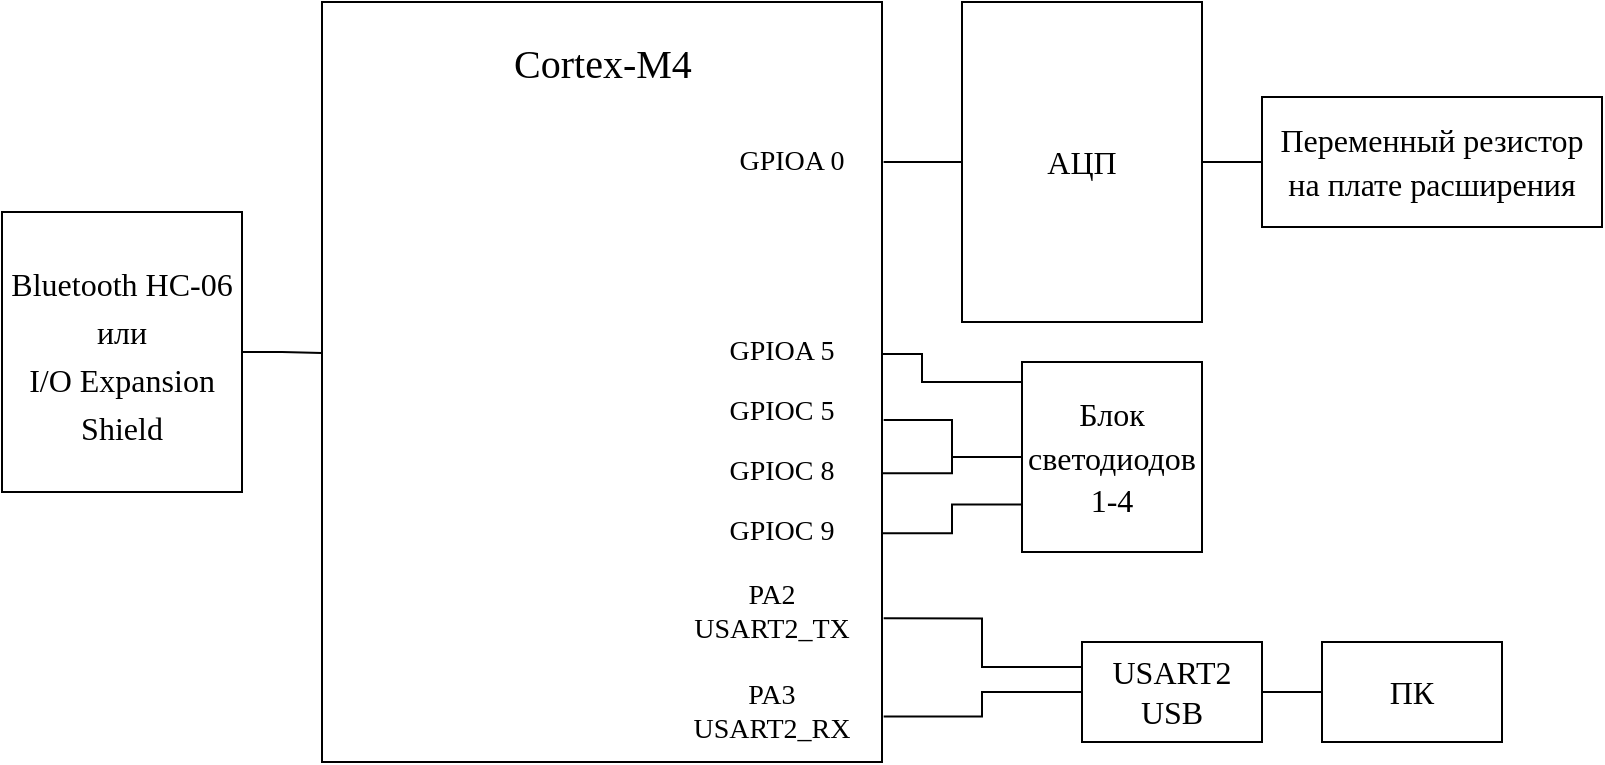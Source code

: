 <mxfile version="15.7.3" type="device"><diagram id="hFSjhOlekP13GbJ64-jI" name="Страница 1"><mxGraphModel dx="1185" dy="721" grid="1" gridSize="10" guides="1" tooltips="1" connect="1" arrows="1" fold="1" page="1" pageScale="1" pageWidth="2336" pageHeight="1654" background="#FFFFFF" math="0" shadow="0"><root><mxCell id="0"/><mxCell id="1" parent="0"/><mxCell id="isjNxBUJ2WsKaxkQVj9g-1" value="" style="rounded=0;whiteSpace=wrap;html=1;" vertex="1" parent="1"><mxGeometry x="500" y="180" width="280" height="380" as="geometry"/></mxCell><mxCell id="isjNxBUJ2WsKaxkQVj9g-27" style="edgeStyle=orthogonalEdgeStyle;rounded=0;orthogonalLoop=1;jettySize=auto;html=1;exitX=0;exitY=0.25;exitDx=0;exitDy=0;entryX=1.003;entryY=0.811;entryDx=0;entryDy=0;entryPerimeter=0;fontFamily=Times New Roman;fontSize=20;endArrow=none;endFill=0;" edge="1" parent="1" source="isjNxBUJ2WsKaxkQVj9g-2" target="isjNxBUJ2WsKaxkQVj9g-1"><mxGeometry relative="1" as="geometry"/></mxCell><mxCell id="isjNxBUJ2WsKaxkQVj9g-28" style="edgeStyle=orthogonalEdgeStyle;rounded=0;orthogonalLoop=1;jettySize=auto;html=1;exitX=0;exitY=0.5;exitDx=0;exitDy=0;entryX=1.003;entryY=0.94;entryDx=0;entryDy=0;entryPerimeter=0;fontFamily=Times New Roman;fontSize=20;endArrow=none;endFill=0;" edge="1" parent="1" source="isjNxBUJ2WsKaxkQVj9g-2" target="isjNxBUJ2WsKaxkQVj9g-1"><mxGeometry relative="1" as="geometry"/></mxCell><mxCell id="isjNxBUJ2WsKaxkQVj9g-2" value="&lt;font style=&quot;font-size: 16px&quot;&gt;USART2&lt;br&gt;USB&lt;/font&gt;" style="rounded=0;whiteSpace=wrap;html=1;fontFamily=Times New Roman;fontSize=14;" vertex="1" parent="1"><mxGeometry x="880" y="500" width="90" height="50" as="geometry"/></mxCell><mxCell id="isjNxBUJ2WsKaxkQVj9g-6" style="edgeStyle=orthogonalEdgeStyle;rounded=0;orthogonalLoop=1;jettySize=auto;html=1;exitX=0;exitY=0.5;exitDx=0;exitDy=0;entryX=1;entryY=0.5;entryDx=0;entryDy=0;fontFamily=Times New Roman;fontSize=14;endArrow=none;endFill=0;" edge="1" parent="1" source="isjNxBUJ2WsKaxkQVj9g-4" target="isjNxBUJ2WsKaxkQVj9g-2"><mxGeometry relative="1" as="geometry"/></mxCell><mxCell id="isjNxBUJ2WsKaxkQVj9g-4" value="&lt;font style=&quot;font-size: 16px&quot;&gt;ПК&lt;/font&gt;" style="rounded=0;whiteSpace=wrap;html=1;fontFamily=Times New Roman;fontSize=14;" vertex="1" parent="1"><mxGeometry x="1000" y="500" width="90" height="50" as="geometry"/></mxCell><mxCell id="isjNxBUJ2WsKaxkQVj9g-7" value="PA2&lt;br&gt;USART2_TX" style="text;html=1;strokeColor=none;fillColor=none;align=center;verticalAlign=middle;whiteSpace=wrap;rounded=0;fontFamily=Times New Roman;fontSize=14;" vertex="1" parent="1"><mxGeometry x="680" y="470" width="90" height="30" as="geometry"/></mxCell><mxCell id="isjNxBUJ2WsKaxkQVj9g-8" value="PA3&lt;br&gt;USART2_RX" style="text;html=1;strokeColor=none;fillColor=none;align=center;verticalAlign=middle;whiteSpace=wrap;rounded=0;fontFamily=Times New Roman;fontSize=14;" vertex="1" parent="1"><mxGeometry x="680" y="520" width="90" height="30" as="geometry"/></mxCell><mxCell id="isjNxBUJ2WsKaxkQVj9g-10" value="&lt;font style=&quot;font-size: 20px&quot;&gt;Cortex-M4&lt;/font&gt;" style="text;html=1;strokeColor=none;fillColor=none;align=center;verticalAlign=middle;whiteSpace=wrap;rounded=0;fontFamily=Times New Roman;fontSize=14;" vertex="1" parent="1"><mxGeometry x="587.5" y="200" width="105" height="20" as="geometry"/></mxCell><mxCell id="isjNxBUJ2WsKaxkQVj9g-29" style="edgeStyle=orthogonalEdgeStyle;rounded=0;orthogonalLoop=1;jettySize=auto;html=1;exitX=0;exitY=0.5;exitDx=0;exitDy=0;entryX=1.003;entryY=0.21;entryDx=0;entryDy=0;entryPerimeter=0;fontFamily=Times New Roman;fontSize=20;endArrow=none;endFill=0;" edge="1" parent="1" source="isjNxBUJ2WsKaxkQVj9g-11" target="isjNxBUJ2WsKaxkQVj9g-1"><mxGeometry relative="1" as="geometry"/></mxCell><mxCell id="isjNxBUJ2WsKaxkQVj9g-11" value="&lt;font style=&quot;font-size: 16px&quot;&gt;АЦП&lt;/font&gt;" style="rounded=0;whiteSpace=wrap;html=1;fontFamily=Times New Roman;fontSize=18;" vertex="1" parent="1"><mxGeometry x="820" y="180" width="120" height="160" as="geometry"/></mxCell><mxCell id="isjNxBUJ2WsKaxkQVj9g-13" style="edgeStyle=orthogonalEdgeStyle;rounded=0;orthogonalLoop=1;jettySize=auto;html=1;entryX=1;entryY=0.5;entryDx=0;entryDy=0;fontFamily=Times New Roman;fontSize=20;endArrow=none;endFill=0;" edge="1" parent="1" source="isjNxBUJ2WsKaxkQVj9g-12" target="isjNxBUJ2WsKaxkQVj9g-11"><mxGeometry relative="1" as="geometry"/></mxCell><mxCell id="isjNxBUJ2WsKaxkQVj9g-12" value="&lt;font style=&quot;font-size: 16px&quot;&gt;Переменный резистор на плате расширения&lt;/font&gt;" style="rounded=0;whiteSpace=wrap;html=1;fontFamily=Times New Roman;fontSize=18;" vertex="1" parent="1"><mxGeometry x="970" y="227.5" width="170" height="65" as="geometry"/></mxCell><mxCell id="isjNxBUJ2WsKaxkQVj9g-22" style="edgeStyle=orthogonalEdgeStyle;rounded=0;orthogonalLoop=1;jettySize=auto;html=1;exitX=0;exitY=0.25;exitDx=0;exitDy=0;fontFamily=Times New Roman;fontSize=20;endArrow=none;endFill=0;" edge="1" parent="1" source="isjNxBUJ2WsKaxkQVj9g-16"><mxGeometry relative="1" as="geometry"><mxPoint x="780" y="356" as="targetPoint"/><Array as="points"><mxPoint x="850" y="370"/><mxPoint x="800" y="370"/><mxPoint x="800" y="356"/></Array></mxGeometry></mxCell><mxCell id="isjNxBUJ2WsKaxkQVj9g-23" style="edgeStyle=orthogonalEdgeStyle;rounded=0;orthogonalLoop=1;jettySize=auto;html=1;exitX=0;exitY=0.5;exitDx=0;exitDy=0;entryX=1.003;entryY=0.55;entryDx=0;entryDy=0;entryPerimeter=0;fontFamily=Times New Roman;fontSize=20;endArrow=none;endFill=0;" edge="1" parent="1" source="isjNxBUJ2WsKaxkQVj9g-16" target="isjNxBUJ2WsKaxkQVj9g-1"><mxGeometry relative="1" as="geometry"/></mxCell><mxCell id="isjNxBUJ2WsKaxkQVj9g-24" style="edgeStyle=orthogonalEdgeStyle;rounded=0;orthogonalLoop=1;jettySize=auto;html=1;exitX=0;exitY=0.5;exitDx=0;exitDy=0;entryX=1;entryY=0.62;entryDx=0;entryDy=0;entryPerimeter=0;fontFamily=Times New Roman;fontSize=20;endArrow=none;endFill=0;" edge="1" parent="1" source="isjNxBUJ2WsKaxkQVj9g-16" target="isjNxBUJ2WsKaxkQVj9g-1"><mxGeometry relative="1" as="geometry"/></mxCell><mxCell id="isjNxBUJ2WsKaxkQVj9g-25" style="edgeStyle=orthogonalEdgeStyle;rounded=0;orthogonalLoop=1;jettySize=auto;html=1;exitX=0;exitY=0.75;exitDx=0;exitDy=0;entryX=1;entryY=0.699;entryDx=0;entryDy=0;entryPerimeter=0;fontFamily=Times New Roman;fontSize=20;endArrow=none;endFill=0;" edge="1" parent="1" source="isjNxBUJ2WsKaxkQVj9g-16" target="isjNxBUJ2WsKaxkQVj9g-1"><mxGeometry relative="1" as="geometry"/></mxCell><mxCell id="isjNxBUJ2WsKaxkQVj9g-16" value="&lt;font style=&quot;font-size: 16px&quot;&gt;Блок светодиодов 1-4&lt;/font&gt;" style="rounded=0;whiteSpace=wrap;html=1;fontFamily=Times New Roman;fontSize=18;" vertex="1" parent="1"><mxGeometry x="850" y="360" width="90" height="95" as="geometry"/></mxCell><mxCell id="isjNxBUJ2WsKaxkQVj9g-17" value="GPIOA 5" style="text;html=1;strokeColor=none;fillColor=none;align=center;verticalAlign=middle;whiteSpace=wrap;rounded=0;fontFamily=Times New Roman;fontSize=14;" vertex="1" parent="1"><mxGeometry x="695" y="340" width="70" height="30" as="geometry"/></mxCell><mxCell id="isjNxBUJ2WsKaxkQVj9g-18" value="GPIOC 5" style="text;html=1;strokeColor=none;fillColor=none;align=center;verticalAlign=middle;whiteSpace=wrap;rounded=0;fontFamily=Times New Roman;fontSize=14;" vertex="1" parent="1"><mxGeometry x="695" y="370" width="70" height="30" as="geometry"/></mxCell><mxCell id="isjNxBUJ2WsKaxkQVj9g-19" value="GPIOC 8" style="text;html=1;strokeColor=none;fillColor=none;align=center;verticalAlign=middle;whiteSpace=wrap;rounded=0;fontFamily=Times New Roman;fontSize=14;" vertex="1" parent="1"><mxGeometry x="695" y="400" width="70" height="30" as="geometry"/></mxCell><mxCell id="isjNxBUJ2WsKaxkQVj9g-20" value="GPIOC 9" style="text;html=1;strokeColor=none;fillColor=none;align=center;verticalAlign=middle;whiteSpace=wrap;rounded=0;fontFamily=Times New Roman;fontSize=14;" vertex="1" parent="1"><mxGeometry x="700" y="430" width="60" height="30" as="geometry"/></mxCell><mxCell id="1OIg5kXNgHX62-mGDWow-2" style="edgeStyle=orthogonalEdgeStyle;rounded=0;orthogonalLoop=1;jettySize=auto;html=1;exitX=1;exitY=0.5;exitDx=0;exitDy=0;entryX=0;entryY=0.462;entryDx=0;entryDy=0;entryPerimeter=0;fontFamily=Times New Roman;fontSize=16;endArrow=none;endFill=0;" edge="1" parent="1" source="1OIg5kXNgHX62-mGDWow-1" target="isjNxBUJ2WsKaxkQVj9g-1"><mxGeometry relative="1" as="geometry"/></mxCell><mxCell id="1OIg5kXNgHX62-mGDWow-1" value="&lt;font style=&quot;font-size: 16px&quot;&gt;Bluetooth HC-06&lt;br&gt;или&lt;br&gt;I/O Expansion Shield&lt;/font&gt;" style="rounded=0;whiteSpace=wrap;html=1;fontFamily=Times New Roman;fontSize=20;" vertex="1" parent="1"><mxGeometry x="340" y="285" width="120" height="140" as="geometry"/></mxCell><mxCell id="1OIg5kXNgHX62-mGDWow-3" value="GPIOA 0" style="text;html=1;strokeColor=none;fillColor=none;align=center;verticalAlign=middle;whiteSpace=wrap;rounded=0;fontFamily=Times New Roman;fontSize=14;" vertex="1" parent="1"><mxGeometry x="700" y="245" width="70" height="30" as="geometry"/></mxCell></root></mxGraphModel></diagram></mxfile>